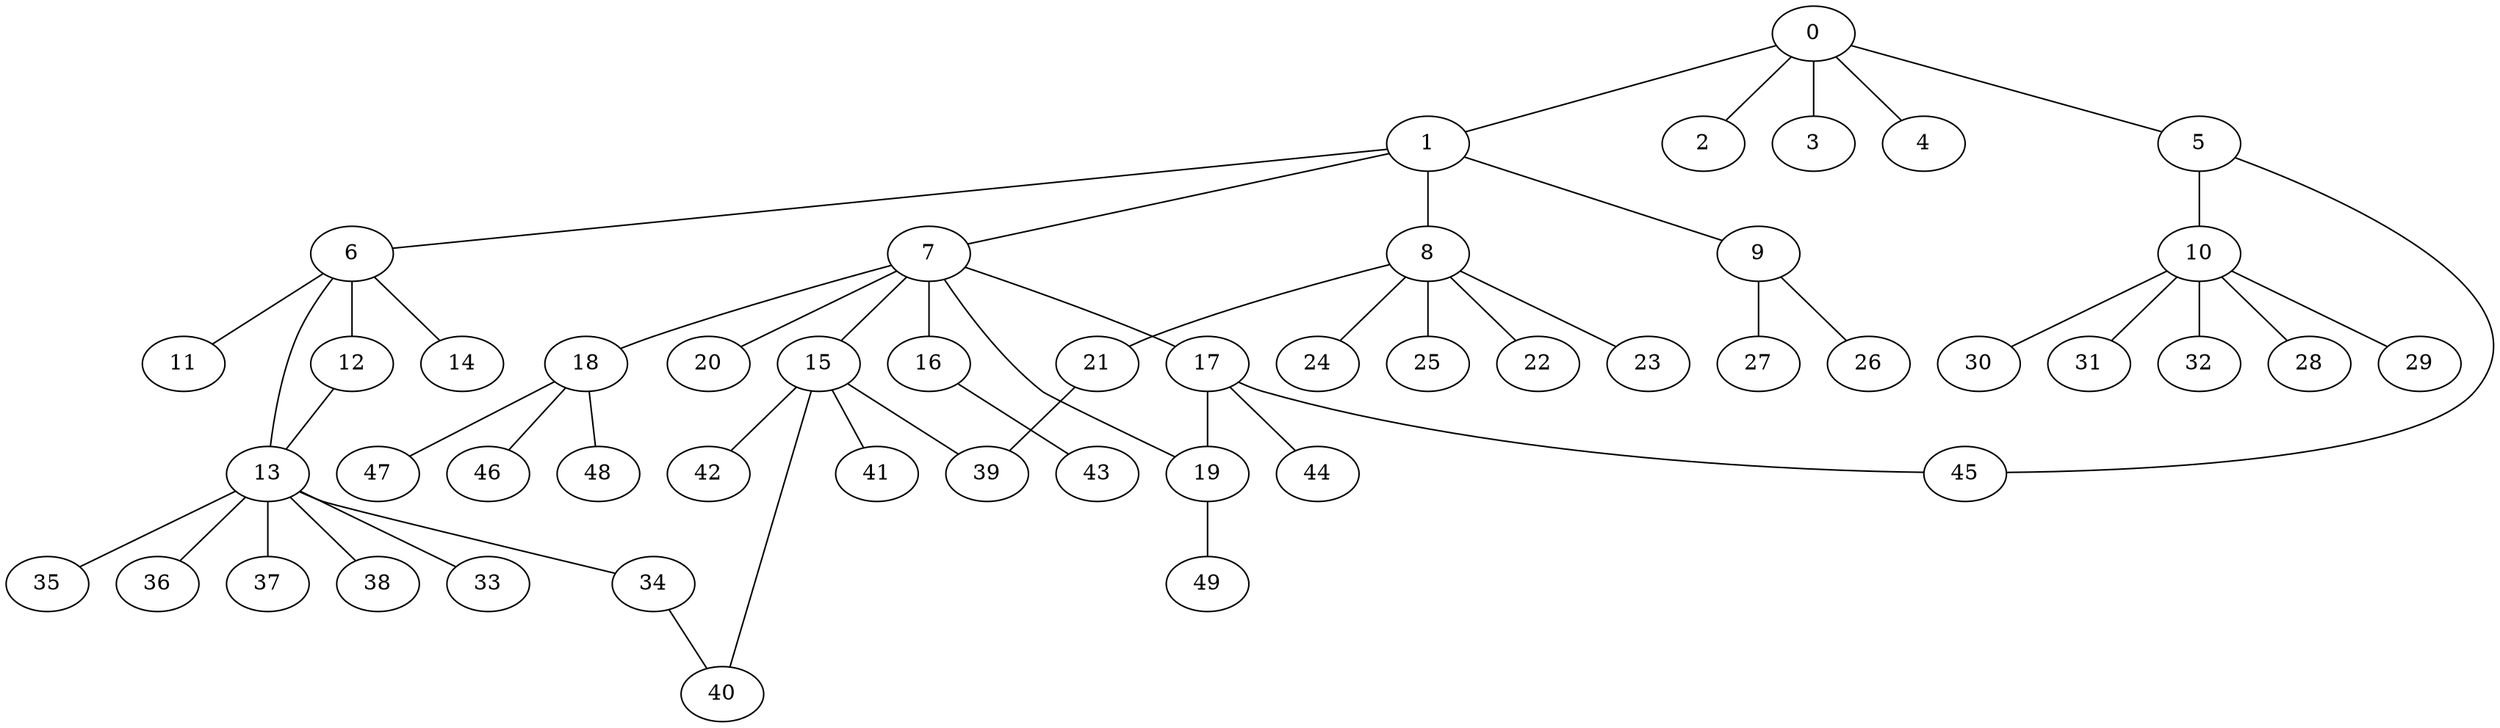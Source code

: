 
graph graphname {
    0 -- 1
0 -- 2
0 -- 3
0 -- 4
0 -- 5
1 -- 8
1 -- 9
1 -- 6
1 -- 7
5 -- 10
5 -- 45
6 -- 11
6 -- 12
6 -- 13
6 -- 14
7 -- 15
7 -- 16
7 -- 17
7 -- 18
7 -- 19
7 -- 20
8 -- 21
8 -- 22
8 -- 23
8 -- 24
8 -- 25
9 -- 26
9 -- 27
10 -- 32
10 -- 28
10 -- 29
10 -- 30
10 -- 31
12 -- 13
13 -- 33
13 -- 34
13 -- 35
13 -- 36
13 -- 37
13 -- 38
15 -- 40
15 -- 41
15 -- 42
15 -- 39
16 -- 43
17 -- 44
17 -- 45
17 -- 19
18 -- 48
18 -- 47
18 -- 46
19 -- 49
21 -- 39
34 -- 40

}
